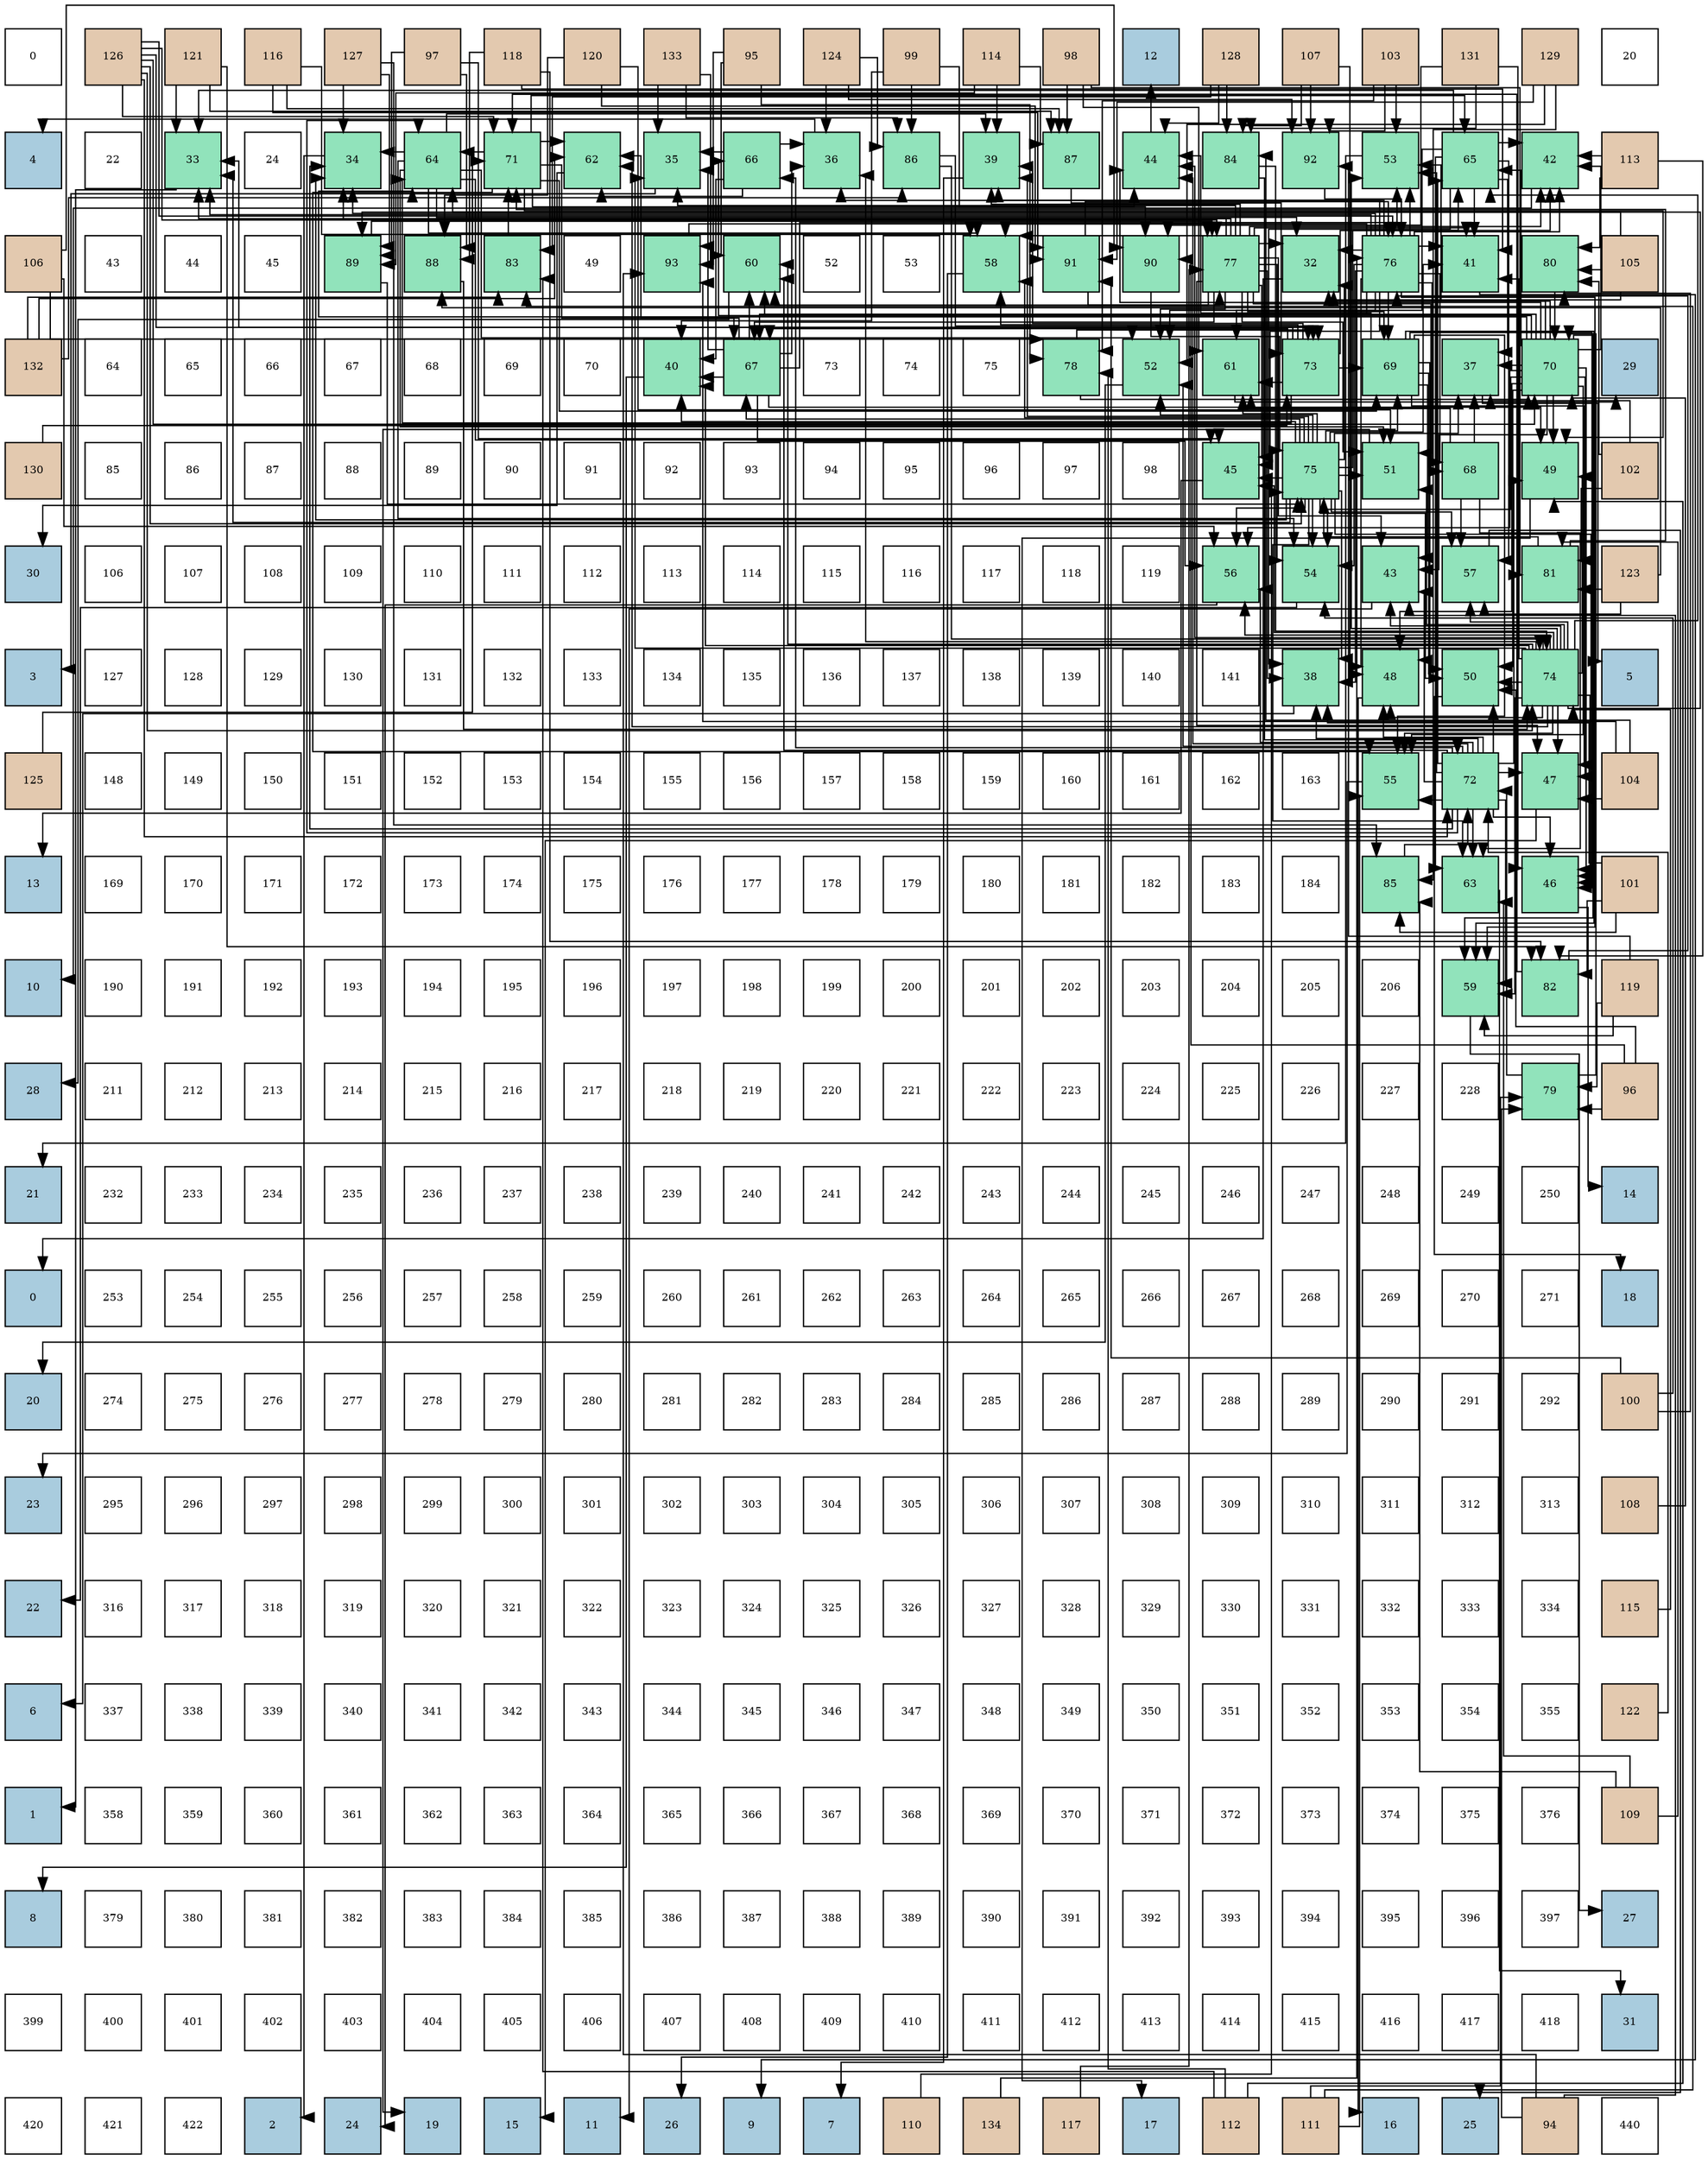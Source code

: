 digraph layout{
 rankdir=TB;
 splines=ortho;
 node [style=filled shape=square fixedsize=true width=0.6];
0[label="0", fontsize=8, fillcolor="#ffffff"];
1[label="126", fontsize=8, fillcolor="#e3c9af"];
2[label="121", fontsize=8, fillcolor="#e3c9af"];
3[label="116", fontsize=8, fillcolor="#e3c9af"];
4[label="127", fontsize=8, fillcolor="#e3c9af"];
5[label="97", fontsize=8, fillcolor="#e3c9af"];
6[label="118", fontsize=8, fillcolor="#e3c9af"];
7[label="120", fontsize=8, fillcolor="#e3c9af"];
8[label="133", fontsize=8, fillcolor="#e3c9af"];
9[label="95", fontsize=8, fillcolor="#e3c9af"];
10[label="124", fontsize=8, fillcolor="#e3c9af"];
11[label="99", fontsize=8, fillcolor="#e3c9af"];
12[label="114", fontsize=8, fillcolor="#e3c9af"];
13[label="98", fontsize=8, fillcolor="#e3c9af"];
14[label="12", fontsize=8, fillcolor="#a9ccde"];
15[label="128", fontsize=8, fillcolor="#e3c9af"];
16[label="107", fontsize=8, fillcolor="#e3c9af"];
17[label="103", fontsize=8, fillcolor="#e3c9af"];
18[label="131", fontsize=8, fillcolor="#e3c9af"];
19[label="129", fontsize=8, fillcolor="#e3c9af"];
20[label="20", fontsize=8, fillcolor="#ffffff"];
21[label="4", fontsize=8, fillcolor="#a9ccde"];
22[label="22", fontsize=8, fillcolor="#ffffff"];
23[label="33", fontsize=8, fillcolor="#91e3bb"];
24[label="24", fontsize=8, fillcolor="#ffffff"];
25[label="34", fontsize=8, fillcolor="#91e3bb"];
26[label="64", fontsize=8, fillcolor="#91e3bb"];
27[label="71", fontsize=8, fillcolor="#91e3bb"];
28[label="62", fontsize=8, fillcolor="#91e3bb"];
29[label="35", fontsize=8, fillcolor="#91e3bb"];
30[label="66", fontsize=8, fillcolor="#91e3bb"];
31[label="36", fontsize=8, fillcolor="#91e3bb"];
32[label="86", fontsize=8, fillcolor="#91e3bb"];
33[label="39", fontsize=8, fillcolor="#91e3bb"];
34[label="87", fontsize=8, fillcolor="#91e3bb"];
35[label="44", fontsize=8, fillcolor="#91e3bb"];
36[label="84", fontsize=8, fillcolor="#91e3bb"];
37[label="92", fontsize=8, fillcolor="#91e3bb"];
38[label="53", fontsize=8, fillcolor="#91e3bb"];
39[label="65", fontsize=8, fillcolor="#91e3bb"];
40[label="42", fontsize=8, fillcolor="#91e3bb"];
41[label="113", fontsize=8, fillcolor="#e3c9af"];
42[label="106", fontsize=8, fillcolor="#e3c9af"];
43[label="43", fontsize=8, fillcolor="#ffffff"];
44[label="44", fontsize=8, fillcolor="#ffffff"];
45[label="45", fontsize=8, fillcolor="#ffffff"];
46[label="89", fontsize=8, fillcolor="#91e3bb"];
47[label="88", fontsize=8, fillcolor="#91e3bb"];
48[label="83", fontsize=8, fillcolor="#91e3bb"];
49[label="49", fontsize=8, fillcolor="#ffffff"];
50[label="93", fontsize=8, fillcolor="#91e3bb"];
51[label="60", fontsize=8, fillcolor="#91e3bb"];
52[label="52", fontsize=8, fillcolor="#ffffff"];
53[label="53", fontsize=8, fillcolor="#ffffff"];
54[label="58", fontsize=8, fillcolor="#91e3bb"];
55[label="91", fontsize=8, fillcolor="#91e3bb"];
56[label="90", fontsize=8, fillcolor="#91e3bb"];
57[label="77", fontsize=8, fillcolor="#91e3bb"];
58[label="32", fontsize=8, fillcolor="#91e3bb"];
59[label="76", fontsize=8, fillcolor="#91e3bb"];
60[label="41", fontsize=8, fillcolor="#91e3bb"];
61[label="80", fontsize=8, fillcolor="#91e3bb"];
62[label="105", fontsize=8, fillcolor="#e3c9af"];
63[label="132", fontsize=8, fillcolor="#e3c9af"];
64[label="64", fontsize=8, fillcolor="#ffffff"];
65[label="65", fontsize=8, fillcolor="#ffffff"];
66[label="66", fontsize=8, fillcolor="#ffffff"];
67[label="67", fontsize=8, fillcolor="#ffffff"];
68[label="68", fontsize=8, fillcolor="#ffffff"];
69[label="69", fontsize=8, fillcolor="#ffffff"];
70[label="70", fontsize=8, fillcolor="#ffffff"];
71[label="40", fontsize=8, fillcolor="#91e3bb"];
72[label="67", fontsize=8, fillcolor="#91e3bb"];
73[label="73", fontsize=8, fillcolor="#ffffff"];
74[label="74", fontsize=8, fillcolor="#ffffff"];
75[label="75", fontsize=8, fillcolor="#ffffff"];
76[label="78", fontsize=8, fillcolor="#91e3bb"];
77[label="52", fontsize=8, fillcolor="#91e3bb"];
78[label="61", fontsize=8, fillcolor="#91e3bb"];
79[label="73", fontsize=8, fillcolor="#91e3bb"];
80[label="69", fontsize=8, fillcolor="#91e3bb"];
81[label="37", fontsize=8, fillcolor="#91e3bb"];
82[label="70", fontsize=8, fillcolor="#91e3bb"];
83[label="29", fontsize=8, fillcolor="#a9ccde"];
84[label="130", fontsize=8, fillcolor="#e3c9af"];
85[label="85", fontsize=8, fillcolor="#ffffff"];
86[label="86", fontsize=8, fillcolor="#ffffff"];
87[label="87", fontsize=8, fillcolor="#ffffff"];
88[label="88", fontsize=8, fillcolor="#ffffff"];
89[label="89", fontsize=8, fillcolor="#ffffff"];
90[label="90", fontsize=8, fillcolor="#ffffff"];
91[label="91", fontsize=8, fillcolor="#ffffff"];
92[label="92", fontsize=8, fillcolor="#ffffff"];
93[label="93", fontsize=8, fillcolor="#ffffff"];
94[label="94", fontsize=8, fillcolor="#ffffff"];
95[label="95", fontsize=8, fillcolor="#ffffff"];
96[label="96", fontsize=8, fillcolor="#ffffff"];
97[label="97", fontsize=8, fillcolor="#ffffff"];
98[label="98", fontsize=8, fillcolor="#ffffff"];
99[label="45", fontsize=8, fillcolor="#91e3bb"];
100[label="75", fontsize=8, fillcolor="#91e3bb"];
101[label="51", fontsize=8, fillcolor="#91e3bb"];
102[label="68", fontsize=8, fillcolor="#91e3bb"];
103[label="49", fontsize=8, fillcolor="#91e3bb"];
104[label="102", fontsize=8, fillcolor="#e3c9af"];
105[label="30", fontsize=8, fillcolor="#a9ccde"];
106[label="106", fontsize=8, fillcolor="#ffffff"];
107[label="107", fontsize=8, fillcolor="#ffffff"];
108[label="108", fontsize=8, fillcolor="#ffffff"];
109[label="109", fontsize=8, fillcolor="#ffffff"];
110[label="110", fontsize=8, fillcolor="#ffffff"];
111[label="111", fontsize=8, fillcolor="#ffffff"];
112[label="112", fontsize=8, fillcolor="#ffffff"];
113[label="113", fontsize=8, fillcolor="#ffffff"];
114[label="114", fontsize=8, fillcolor="#ffffff"];
115[label="115", fontsize=8, fillcolor="#ffffff"];
116[label="116", fontsize=8, fillcolor="#ffffff"];
117[label="117", fontsize=8, fillcolor="#ffffff"];
118[label="118", fontsize=8, fillcolor="#ffffff"];
119[label="119", fontsize=8, fillcolor="#ffffff"];
120[label="56", fontsize=8, fillcolor="#91e3bb"];
121[label="54", fontsize=8, fillcolor="#91e3bb"];
122[label="43", fontsize=8, fillcolor="#91e3bb"];
123[label="57", fontsize=8, fillcolor="#91e3bb"];
124[label="81", fontsize=8, fillcolor="#91e3bb"];
125[label="123", fontsize=8, fillcolor="#e3c9af"];
126[label="3", fontsize=8, fillcolor="#a9ccde"];
127[label="127", fontsize=8, fillcolor="#ffffff"];
128[label="128", fontsize=8, fillcolor="#ffffff"];
129[label="129", fontsize=8, fillcolor="#ffffff"];
130[label="130", fontsize=8, fillcolor="#ffffff"];
131[label="131", fontsize=8, fillcolor="#ffffff"];
132[label="132", fontsize=8, fillcolor="#ffffff"];
133[label="133", fontsize=8, fillcolor="#ffffff"];
134[label="134", fontsize=8, fillcolor="#ffffff"];
135[label="135", fontsize=8, fillcolor="#ffffff"];
136[label="136", fontsize=8, fillcolor="#ffffff"];
137[label="137", fontsize=8, fillcolor="#ffffff"];
138[label="138", fontsize=8, fillcolor="#ffffff"];
139[label="139", fontsize=8, fillcolor="#ffffff"];
140[label="140", fontsize=8, fillcolor="#ffffff"];
141[label="141", fontsize=8, fillcolor="#ffffff"];
142[label="38", fontsize=8, fillcolor="#91e3bb"];
143[label="48", fontsize=8, fillcolor="#91e3bb"];
144[label="50", fontsize=8, fillcolor="#91e3bb"];
145[label="74", fontsize=8, fillcolor="#91e3bb"];
146[label="5", fontsize=8, fillcolor="#a9ccde"];
147[label="125", fontsize=8, fillcolor="#e3c9af"];
148[label="148", fontsize=8, fillcolor="#ffffff"];
149[label="149", fontsize=8, fillcolor="#ffffff"];
150[label="150", fontsize=8, fillcolor="#ffffff"];
151[label="151", fontsize=8, fillcolor="#ffffff"];
152[label="152", fontsize=8, fillcolor="#ffffff"];
153[label="153", fontsize=8, fillcolor="#ffffff"];
154[label="154", fontsize=8, fillcolor="#ffffff"];
155[label="155", fontsize=8, fillcolor="#ffffff"];
156[label="156", fontsize=8, fillcolor="#ffffff"];
157[label="157", fontsize=8, fillcolor="#ffffff"];
158[label="158", fontsize=8, fillcolor="#ffffff"];
159[label="159", fontsize=8, fillcolor="#ffffff"];
160[label="160", fontsize=8, fillcolor="#ffffff"];
161[label="161", fontsize=8, fillcolor="#ffffff"];
162[label="162", fontsize=8, fillcolor="#ffffff"];
163[label="163", fontsize=8, fillcolor="#ffffff"];
164[label="55", fontsize=8, fillcolor="#91e3bb"];
165[label="72", fontsize=8, fillcolor="#91e3bb"];
166[label="47", fontsize=8, fillcolor="#91e3bb"];
167[label="104", fontsize=8, fillcolor="#e3c9af"];
168[label="13", fontsize=8, fillcolor="#a9ccde"];
169[label="169", fontsize=8, fillcolor="#ffffff"];
170[label="170", fontsize=8, fillcolor="#ffffff"];
171[label="171", fontsize=8, fillcolor="#ffffff"];
172[label="172", fontsize=8, fillcolor="#ffffff"];
173[label="173", fontsize=8, fillcolor="#ffffff"];
174[label="174", fontsize=8, fillcolor="#ffffff"];
175[label="175", fontsize=8, fillcolor="#ffffff"];
176[label="176", fontsize=8, fillcolor="#ffffff"];
177[label="177", fontsize=8, fillcolor="#ffffff"];
178[label="178", fontsize=8, fillcolor="#ffffff"];
179[label="179", fontsize=8, fillcolor="#ffffff"];
180[label="180", fontsize=8, fillcolor="#ffffff"];
181[label="181", fontsize=8, fillcolor="#ffffff"];
182[label="182", fontsize=8, fillcolor="#ffffff"];
183[label="183", fontsize=8, fillcolor="#ffffff"];
184[label="184", fontsize=8, fillcolor="#ffffff"];
185[label="85", fontsize=8, fillcolor="#91e3bb"];
186[label="63", fontsize=8, fillcolor="#91e3bb"];
187[label="46", fontsize=8, fillcolor="#91e3bb"];
188[label="101", fontsize=8, fillcolor="#e3c9af"];
189[label="10", fontsize=8, fillcolor="#a9ccde"];
190[label="190", fontsize=8, fillcolor="#ffffff"];
191[label="191", fontsize=8, fillcolor="#ffffff"];
192[label="192", fontsize=8, fillcolor="#ffffff"];
193[label="193", fontsize=8, fillcolor="#ffffff"];
194[label="194", fontsize=8, fillcolor="#ffffff"];
195[label="195", fontsize=8, fillcolor="#ffffff"];
196[label="196", fontsize=8, fillcolor="#ffffff"];
197[label="197", fontsize=8, fillcolor="#ffffff"];
198[label="198", fontsize=8, fillcolor="#ffffff"];
199[label="199", fontsize=8, fillcolor="#ffffff"];
200[label="200", fontsize=8, fillcolor="#ffffff"];
201[label="201", fontsize=8, fillcolor="#ffffff"];
202[label="202", fontsize=8, fillcolor="#ffffff"];
203[label="203", fontsize=8, fillcolor="#ffffff"];
204[label="204", fontsize=8, fillcolor="#ffffff"];
205[label="205", fontsize=8, fillcolor="#ffffff"];
206[label="206", fontsize=8, fillcolor="#ffffff"];
207[label="59", fontsize=8, fillcolor="#91e3bb"];
208[label="82", fontsize=8, fillcolor="#91e3bb"];
209[label="119", fontsize=8, fillcolor="#e3c9af"];
210[label="28", fontsize=8, fillcolor="#a9ccde"];
211[label="211", fontsize=8, fillcolor="#ffffff"];
212[label="212", fontsize=8, fillcolor="#ffffff"];
213[label="213", fontsize=8, fillcolor="#ffffff"];
214[label="214", fontsize=8, fillcolor="#ffffff"];
215[label="215", fontsize=8, fillcolor="#ffffff"];
216[label="216", fontsize=8, fillcolor="#ffffff"];
217[label="217", fontsize=8, fillcolor="#ffffff"];
218[label="218", fontsize=8, fillcolor="#ffffff"];
219[label="219", fontsize=8, fillcolor="#ffffff"];
220[label="220", fontsize=8, fillcolor="#ffffff"];
221[label="221", fontsize=8, fillcolor="#ffffff"];
222[label="222", fontsize=8, fillcolor="#ffffff"];
223[label="223", fontsize=8, fillcolor="#ffffff"];
224[label="224", fontsize=8, fillcolor="#ffffff"];
225[label="225", fontsize=8, fillcolor="#ffffff"];
226[label="226", fontsize=8, fillcolor="#ffffff"];
227[label="227", fontsize=8, fillcolor="#ffffff"];
228[label="228", fontsize=8, fillcolor="#ffffff"];
229[label="79", fontsize=8, fillcolor="#91e3bb"];
230[label="96", fontsize=8, fillcolor="#e3c9af"];
231[label="21", fontsize=8, fillcolor="#a9ccde"];
232[label="232", fontsize=8, fillcolor="#ffffff"];
233[label="233", fontsize=8, fillcolor="#ffffff"];
234[label="234", fontsize=8, fillcolor="#ffffff"];
235[label="235", fontsize=8, fillcolor="#ffffff"];
236[label="236", fontsize=8, fillcolor="#ffffff"];
237[label="237", fontsize=8, fillcolor="#ffffff"];
238[label="238", fontsize=8, fillcolor="#ffffff"];
239[label="239", fontsize=8, fillcolor="#ffffff"];
240[label="240", fontsize=8, fillcolor="#ffffff"];
241[label="241", fontsize=8, fillcolor="#ffffff"];
242[label="242", fontsize=8, fillcolor="#ffffff"];
243[label="243", fontsize=8, fillcolor="#ffffff"];
244[label="244", fontsize=8, fillcolor="#ffffff"];
245[label="245", fontsize=8, fillcolor="#ffffff"];
246[label="246", fontsize=8, fillcolor="#ffffff"];
247[label="247", fontsize=8, fillcolor="#ffffff"];
248[label="248", fontsize=8, fillcolor="#ffffff"];
249[label="249", fontsize=8, fillcolor="#ffffff"];
250[label="250", fontsize=8, fillcolor="#ffffff"];
251[label="14", fontsize=8, fillcolor="#a9ccde"];
252[label="0", fontsize=8, fillcolor="#a9ccde"];
253[label="253", fontsize=8, fillcolor="#ffffff"];
254[label="254", fontsize=8, fillcolor="#ffffff"];
255[label="255", fontsize=8, fillcolor="#ffffff"];
256[label="256", fontsize=8, fillcolor="#ffffff"];
257[label="257", fontsize=8, fillcolor="#ffffff"];
258[label="258", fontsize=8, fillcolor="#ffffff"];
259[label="259", fontsize=8, fillcolor="#ffffff"];
260[label="260", fontsize=8, fillcolor="#ffffff"];
261[label="261", fontsize=8, fillcolor="#ffffff"];
262[label="262", fontsize=8, fillcolor="#ffffff"];
263[label="263", fontsize=8, fillcolor="#ffffff"];
264[label="264", fontsize=8, fillcolor="#ffffff"];
265[label="265", fontsize=8, fillcolor="#ffffff"];
266[label="266", fontsize=8, fillcolor="#ffffff"];
267[label="267", fontsize=8, fillcolor="#ffffff"];
268[label="268", fontsize=8, fillcolor="#ffffff"];
269[label="269", fontsize=8, fillcolor="#ffffff"];
270[label="270", fontsize=8, fillcolor="#ffffff"];
271[label="271", fontsize=8, fillcolor="#ffffff"];
272[label="18", fontsize=8, fillcolor="#a9ccde"];
273[label="20", fontsize=8, fillcolor="#a9ccde"];
274[label="274", fontsize=8, fillcolor="#ffffff"];
275[label="275", fontsize=8, fillcolor="#ffffff"];
276[label="276", fontsize=8, fillcolor="#ffffff"];
277[label="277", fontsize=8, fillcolor="#ffffff"];
278[label="278", fontsize=8, fillcolor="#ffffff"];
279[label="279", fontsize=8, fillcolor="#ffffff"];
280[label="280", fontsize=8, fillcolor="#ffffff"];
281[label="281", fontsize=8, fillcolor="#ffffff"];
282[label="282", fontsize=8, fillcolor="#ffffff"];
283[label="283", fontsize=8, fillcolor="#ffffff"];
284[label="284", fontsize=8, fillcolor="#ffffff"];
285[label="285", fontsize=8, fillcolor="#ffffff"];
286[label="286", fontsize=8, fillcolor="#ffffff"];
287[label="287", fontsize=8, fillcolor="#ffffff"];
288[label="288", fontsize=8, fillcolor="#ffffff"];
289[label="289", fontsize=8, fillcolor="#ffffff"];
290[label="290", fontsize=8, fillcolor="#ffffff"];
291[label="291", fontsize=8, fillcolor="#ffffff"];
292[label="292", fontsize=8, fillcolor="#ffffff"];
293[label="100", fontsize=8, fillcolor="#e3c9af"];
294[label="23", fontsize=8, fillcolor="#a9ccde"];
295[label="295", fontsize=8, fillcolor="#ffffff"];
296[label="296", fontsize=8, fillcolor="#ffffff"];
297[label="297", fontsize=8, fillcolor="#ffffff"];
298[label="298", fontsize=8, fillcolor="#ffffff"];
299[label="299", fontsize=8, fillcolor="#ffffff"];
300[label="300", fontsize=8, fillcolor="#ffffff"];
301[label="301", fontsize=8, fillcolor="#ffffff"];
302[label="302", fontsize=8, fillcolor="#ffffff"];
303[label="303", fontsize=8, fillcolor="#ffffff"];
304[label="304", fontsize=8, fillcolor="#ffffff"];
305[label="305", fontsize=8, fillcolor="#ffffff"];
306[label="306", fontsize=8, fillcolor="#ffffff"];
307[label="307", fontsize=8, fillcolor="#ffffff"];
308[label="308", fontsize=8, fillcolor="#ffffff"];
309[label="309", fontsize=8, fillcolor="#ffffff"];
310[label="310", fontsize=8, fillcolor="#ffffff"];
311[label="311", fontsize=8, fillcolor="#ffffff"];
312[label="312", fontsize=8, fillcolor="#ffffff"];
313[label="313", fontsize=8, fillcolor="#ffffff"];
314[label="108", fontsize=8, fillcolor="#e3c9af"];
315[label="22", fontsize=8, fillcolor="#a9ccde"];
316[label="316", fontsize=8, fillcolor="#ffffff"];
317[label="317", fontsize=8, fillcolor="#ffffff"];
318[label="318", fontsize=8, fillcolor="#ffffff"];
319[label="319", fontsize=8, fillcolor="#ffffff"];
320[label="320", fontsize=8, fillcolor="#ffffff"];
321[label="321", fontsize=8, fillcolor="#ffffff"];
322[label="322", fontsize=8, fillcolor="#ffffff"];
323[label="323", fontsize=8, fillcolor="#ffffff"];
324[label="324", fontsize=8, fillcolor="#ffffff"];
325[label="325", fontsize=8, fillcolor="#ffffff"];
326[label="326", fontsize=8, fillcolor="#ffffff"];
327[label="327", fontsize=8, fillcolor="#ffffff"];
328[label="328", fontsize=8, fillcolor="#ffffff"];
329[label="329", fontsize=8, fillcolor="#ffffff"];
330[label="330", fontsize=8, fillcolor="#ffffff"];
331[label="331", fontsize=8, fillcolor="#ffffff"];
332[label="332", fontsize=8, fillcolor="#ffffff"];
333[label="333", fontsize=8, fillcolor="#ffffff"];
334[label="334", fontsize=8, fillcolor="#ffffff"];
335[label="115", fontsize=8, fillcolor="#e3c9af"];
336[label="6", fontsize=8, fillcolor="#a9ccde"];
337[label="337", fontsize=8, fillcolor="#ffffff"];
338[label="338", fontsize=8, fillcolor="#ffffff"];
339[label="339", fontsize=8, fillcolor="#ffffff"];
340[label="340", fontsize=8, fillcolor="#ffffff"];
341[label="341", fontsize=8, fillcolor="#ffffff"];
342[label="342", fontsize=8, fillcolor="#ffffff"];
343[label="343", fontsize=8, fillcolor="#ffffff"];
344[label="344", fontsize=8, fillcolor="#ffffff"];
345[label="345", fontsize=8, fillcolor="#ffffff"];
346[label="346", fontsize=8, fillcolor="#ffffff"];
347[label="347", fontsize=8, fillcolor="#ffffff"];
348[label="348", fontsize=8, fillcolor="#ffffff"];
349[label="349", fontsize=8, fillcolor="#ffffff"];
350[label="350", fontsize=8, fillcolor="#ffffff"];
351[label="351", fontsize=8, fillcolor="#ffffff"];
352[label="352", fontsize=8, fillcolor="#ffffff"];
353[label="353", fontsize=8, fillcolor="#ffffff"];
354[label="354", fontsize=8, fillcolor="#ffffff"];
355[label="355", fontsize=8, fillcolor="#ffffff"];
356[label="122", fontsize=8, fillcolor="#e3c9af"];
357[label="1", fontsize=8, fillcolor="#a9ccde"];
358[label="358", fontsize=8, fillcolor="#ffffff"];
359[label="359", fontsize=8, fillcolor="#ffffff"];
360[label="360", fontsize=8, fillcolor="#ffffff"];
361[label="361", fontsize=8, fillcolor="#ffffff"];
362[label="362", fontsize=8, fillcolor="#ffffff"];
363[label="363", fontsize=8, fillcolor="#ffffff"];
364[label="364", fontsize=8, fillcolor="#ffffff"];
365[label="365", fontsize=8, fillcolor="#ffffff"];
366[label="366", fontsize=8, fillcolor="#ffffff"];
367[label="367", fontsize=8, fillcolor="#ffffff"];
368[label="368", fontsize=8, fillcolor="#ffffff"];
369[label="369", fontsize=8, fillcolor="#ffffff"];
370[label="370", fontsize=8, fillcolor="#ffffff"];
371[label="371", fontsize=8, fillcolor="#ffffff"];
372[label="372", fontsize=8, fillcolor="#ffffff"];
373[label="373", fontsize=8, fillcolor="#ffffff"];
374[label="374", fontsize=8, fillcolor="#ffffff"];
375[label="375", fontsize=8, fillcolor="#ffffff"];
376[label="376", fontsize=8, fillcolor="#ffffff"];
377[label="109", fontsize=8, fillcolor="#e3c9af"];
378[label="8", fontsize=8, fillcolor="#a9ccde"];
379[label="379", fontsize=8, fillcolor="#ffffff"];
380[label="380", fontsize=8, fillcolor="#ffffff"];
381[label="381", fontsize=8, fillcolor="#ffffff"];
382[label="382", fontsize=8, fillcolor="#ffffff"];
383[label="383", fontsize=8, fillcolor="#ffffff"];
384[label="384", fontsize=8, fillcolor="#ffffff"];
385[label="385", fontsize=8, fillcolor="#ffffff"];
386[label="386", fontsize=8, fillcolor="#ffffff"];
387[label="387", fontsize=8, fillcolor="#ffffff"];
388[label="388", fontsize=8, fillcolor="#ffffff"];
389[label="389", fontsize=8, fillcolor="#ffffff"];
390[label="390", fontsize=8, fillcolor="#ffffff"];
391[label="391", fontsize=8, fillcolor="#ffffff"];
392[label="392", fontsize=8, fillcolor="#ffffff"];
393[label="393", fontsize=8, fillcolor="#ffffff"];
394[label="394", fontsize=8, fillcolor="#ffffff"];
395[label="395", fontsize=8, fillcolor="#ffffff"];
396[label="396", fontsize=8, fillcolor="#ffffff"];
397[label="397", fontsize=8, fillcolor="#ffffff"];
398[label="27", fontsize=8, fillcolor="#a9ccde"];
399[label="399", fontsize=8, fillcolor="#ffffff"];
400[label="400", fontsize=8, fillcolor="#ffffff"];
401[label="401", fontsize=8, fillcolor="#ffffff"];
402[label="402", fontsize=8, fillcolor="#ffffff"];
403[label="403", fontsize=8, fillcolor="#ffffff"];
404[label="404", fontsize=8, fillcolor="#ffffff"];
405[label="405", fontsize=8, fillcolor="#ffffff"];
406[label="406", fontsize=8, fillcolor="#ffffff"];
407[label="407", fontsize=8, fillcolor="#ffffff"];
408[label="408", fontsize=8, fillcolor="#ffffff"];
409[label="409", fontsize=8, fillcolor="#ffffff"];
410[label="410", fontsize=8, fillcolor="#ffffff"];
411[label="411", fontsize=8, fillcolor="#ffffff"];
412[label="412", fontsize=8, fillcolor="#ffffff"];
413[label="413", fontsize=8, fillcolor="#ffffff"];
414[label="414", fontsize=8, fillcolor="#ffffff"];
415[label="415", fontsize=8, fillcolor="#ffffff"];
416[label="416", fontsize=8, fillcolor="#ffffff"];
417[label="417", fontsize=8, fillcolor="#ffffff"];
418[label="418", fontsize=8, fillcolor="#ffffff"];
419[label="31", fontsize=8, fillcolor="#a9ccde"];
420[label="420", fontsize=8, fillcolor="#ffffff"];
421[label="421", fontsize=8, fillcolor="#ffffff"];
422[label="422", fontsize=8, fillcolor="#ffffff"];
423[label="2", fontsize=8, fillcolor="#a9ccde"];
424[label="24", fontsize=8, fillcolor="#a9ccde"];
425[label="19", fontsize=8, fillcolor="#a9ccde"];
426[label="15", fontsize=8, fillcolor="#a9ccde"];
427[label="11", fontsize=8, fillcolor="#a9ccde"];
428[label="26", fontsize=8, fillcolor="#a9ccde"];
429[label="9", fontsize=8, fillcolor="#a9ccde"];
430[label="7", fontsize=8, fillcolor="#a9ccde"];
431[label="110", fontsize=8, fillcolor="#e3c9af"];
432[label="134", fontsize=8, fillcolor="#e3c9af"];
433[label="117", fontsize=8, fillcolor="#e3c9af"];
434[label="17", fontsize=8, fillcolor="#a9ccde"];
435[label="112", fontsize=8, fillcolor="#e3c9af"];
436[label="111", fontsize=8, fillcolor="#e3c9af"];
437[label="16", fontsize=8, fillcolor="#a9ccde"];
438[label="25", fontsize=8, fillcolor="#a9ccde"];
439[label="94", fontsize=8, fillcolor="#e3c9af"];
440[label="440", fontsize=8, fillcolor="#ffffff"];
edge [constraint=false, style=vis];58 -> 252;
23 -> 357;
25 -> 423;
29 -> 126;
31 -> 21;
81 -> 146;
142 -> 336;
33 -> 430;
71 -> 378;
60 -> 429;
40 -> 189;
122 -> 427;
35 -> 14;
99 -> 168;
187 -> 251;
166 -> 426;
143 -> 437;
103 -> 434;
144 -> 272;
101 -> 425;
77 -> 273;
38 -> 231;
121 -> 315;
164 -> 294;
120 -> 424;
123 -> 438;
54 -> 428;
207 -> 398;
51 -> 210;
78 -> 83;
28 -> 105;
186 -> 419;
26 -> 58;
26 -> 25;
26 -> 33;
26 -> 99;
26 -> 101;
26 -> 77;
26 -> 121;
26 -> 54;
39 -> 23;
39 -> 81;
39 -> 142;
39 -> 60;
39 -> 40;
39 -> 123;
39 -> 78;
39 -> 186;
30 -> 29;
30 -> 31;
30 -> 71;
30 -> 28;
72 -> 29;
72 -> 31;
72 -> 71;
72 -> 103;
72 -> 38;
72 -> 120;
72 -> 51;
72 -> 28;
102 -> 81;
102 -> 123;
102 -> 78;
102 -> 186;
80 -> 122;
80 -> 35;
80 -> 187;
80 -> 166;
80 -> 143;
80 -> 144;
80 -> 164;
80 -> 207;
82 -> 58;
82 -> 81;
82 -> 40;
82 -> 122;
82 -> 35;
82 -> 187;
82 -> 166;
82 -> 143;
82 -> 103;
82 -> 144;
82 -> 38;
82 -> 121;
82 -> 164;
82 -> 120;
82 -> 207;
82 -> 51;
82 -> 26;
82 -> 39;
82 -> 30;
27 -> 35;
27 -> 103;
27 -> 164;
27 -> 28;
27 -> 26;
27 -> 39;
27 -> 72;
27 -> 80;
165 -> 25;
165 -> 142;
165 -> 122;
165 -> 35;
165 -> 187;
165 -> 166;
165 -> 143;
165 -> 103;
165 -> 144;
165 -> 77;
165 -> 38;
165 -> 164;
165 -> 120;
165 -> 207;
165 -> 51;
165 -> 186;
165 -> 26;
165 -> 39;
165 -> 30;
79 -> 23;
79 -> 33;
79 -> 54;
79 -> 78;
79 -> 26;
79 -> 39;
79 -> 72;
79 -> 80;
145 -> 29;
145 -> 31;
145 -> 71;
145 -> 60;
145 -> 122;
145 -> 35;
145 -> 99;
145 -> 187;
145 -> 166;
145 -> 143;
145 -> 103;
145 -> 144;
145 -> 101;
145 -> 38;
145 -> 164;
145 -> 120;
145 -> 123;
145 -> 207;
145 -> 51;
145 -> 28;
145 -> 26;
145 -> 39;
100 -> 58;
100 -> 23;
100 -> 25;
100 -> 81;
100 -> 142;
100 -> 33;
100 -> 71;
100 -> 60;
100 -> 40;
100 -> 99;
100 -> 187;
100 -> 144;
100 -> 101;
100 -> 77;
100 -> 121;
100 -> 120;
100 -> 123;
100 -> 54;
100 -> 78;
100 -> 186;
100 -> 72;
100 -> 80;
59 -> 58;
59 -> 23;
59 -> 25;
59 -> 31;
59 -> 142;
59 -> 33;
59 -> 60;
59 -> 40;
59 -> 99;
59 -> 143;
59 -> 101;
59 -> 77;
59 -> 38;
59 -> 121;
59 -> 54;
59 -> 207;
59 -> 72;
59 -> 102;
59 -> 80;
57 -> 58;
57 -> 23;
57 -> 25;
57 -> 29;
57 -> 142;
57 -> 33;
57 -> 60;
57 -> 40;
57 -> 122;
57 -> 99;
57 -> 166;
57 -> 101;
57 -> 77;
57 -> 121;
57 -> 54;
57 -> 51;
57 -> 72;
57 -> 102;
57 -> 80;
76 -> 82;
76 -> 79;
229 -> 82;
229 -> 165;
61 -> 82;
124 -> 27;
124 -> 100;
208 -> 27;
208 -> 59;
48 -> 27;
36 -> 165;
36 -> 145;
185 -> 165;
32 -> 79;
32 -> 145;
34 -> 79;
47 -> 145;
46 -> 100;
46 -> 57;
56 -> 100;
55 -> 59;
55 -> 57;
37 -> 59;
50 -> 57;
439 -> 122;
439 -> 229;
439 -> 50;
9 -> 51;
9 -> 76;
9 -> 50;
230 -> 144;
230 -> 229;
230 -> 56;
5 -> 99;
5 -> 47;
5 -> 46;
13 -> 78;
13 -> 124;
13 -> 34;
11 -> 71;
11 -> 32;
11 -> 56;
293 -> 121;
293 -> 61;
293 -> 55;
188 -> 142;
188 -> 208;
188 -> 185;
104 -> 81;
104 -> 61;
104 -> 124;
17 -> 38;
17 -> 76;
17 -> 37;
167 -> 166;
167 -> 36;
167 -> 50;
62 -> 58;
62 -> 61;
62 -> 46;
42 -> 120;
42 -> 76;
42 -> 56;
16 -> 143;
16 -> 36;
16 -> 37;
314 -> 82;
377 -> 186;
377 -> 124;
377 -> 185;
431 -> 100;
436 -> 164;
436 -> 229;
436 -> 48;
435 -> 103;
435 -> 76;
435 -> 48;
41 -> 40;
41 -> 61;
41 -> 208;
12 -> 33;
12 -> 34;
12 -> 46;
335 -> 145;
3 -> 54;
3 -> 34;
3 -> 55;
433 -> 57;
6 -> 60;
6 -> 208;
6 -> 47;
209 -> 207;
209 -> 229;
209 -> 37;
7 -> 101;
7 -> 47;
7 -> 55;
2 -> 23;
2 -> 208;
2 -> 34;
356 -> 165;
125 -> 123;
125 -> 124;
125 -> 47;
10 -> 31;
10 -> 32;
10 -> 37;
147 -> 27;
1 -> 82;
1 -> 27;
1 -> 165;
1 -> 79;
1 -> 145;
1 -> 100;
1 -> 59;
1 -> 57;
4 -> 25;
4 -> 185;
4 -> 46;
15 -> 35;
15 -> 48;
15 -> 36;
19 -> 77;
19 -> 185;
19 -> 55;
84 -> 79;
18 -> 187;
18 -> 36;
18 -> 56;
63 -> 28;
63 -> 48;
63 -> 32;
8 -> 29;
8 -> 32;
8 -> 50;
432 -> 59;
edge [constraint=true, style=invis];
0 -> 21 -> 42 -> 63 -> 84 -> 105 -> 126 -> 147 -> 168 -> 189 -> 210 -> 231 -> 252 -> 273 -> 294 -> 315 -> 336 -> 357 -> 378 -> 399 -> 420;
1 -> 22 -> 43 -> 64 -> 85 -> 106 -> 127 -> 148 -> 169 -> 190 -> 211 -> 232 -> 253 -> 274 -> 295 -> 316 -> 337 -> 358 -> 379 -> 400 -> 421;
2 -> 23 -> 44 -> 65 -> 86 -> 107 -> 128 -> 149 -> 170 -> 191 -> 212 -> 233 -> 254 -> 275 -> 296 -> 317 -> 338 -> 359 -> 380 -> 401 -> 422;
3 -> 24 -> 45 -> 66 -> 87 -> 108 -> 129 -> 150 -> 171 -> 192 -> 213 -> 234 -> 255 -> 276 -> 297 -> 318 -> 339 -> 360 -> 381 -> 402 -> 423;
4 -> 25 -> 46 -> 67 -> 88 -> 109 -> 130 -> 151 -> 172 -> 193 -> 214 -> 235 -> 256 -> 277 -> 298 -> 319 -> 340 -> 361 -> 382 -> 403 -> 424;
5 -> 26 -> 47 -> 68 -> 89 -> 110 -> 131 -> 152 -> 173 -> 194 -> 215 -> 236 -> 257 -> 278 -> 299 -> 320 -> 341 -> 362 -> 383 -> 404 -> 425;
6 -> 27 -> 48 -> 69 -> 90 -> 111 -> 132 -> 153 -> 174 -> 195 -> 216 -> 237 -> 258 -> 279 -> 300 -> 321 -> 342 -> 363 -> 384 -> 405 -> 426;
7 -> 28 -> 49 -> 70 -> 91 -> 112 -> 133 -> 154 -> 175 -> 196 -> 217 -> 238 -> 259 -> 280 -> 301 -> 322 -> 343 -> 364 -> 385 -> 406 -> 427;
8 -> 29 -> 50 -> 71 -> 92 -> 113 -> 134 -> 155 -> 176 -> 197 -> 218 -> 239 -> 260 -> 281 -> 302 -> 323 -> 344 -> 365 -> 386 -> 407 -> 428;
9 -> 30 -> 51 -> 72 -> 93 -> 114 -> 135 -> 156 -> 177 -> 198 -> 219 -> 240 -> 261 -> 282 -> 303 -> 324 -> 345 -> 366 -> 387 -> 408 -> 429;
10 -> 31 -> 52 -> 73 -> 94 -> 115 -> 136 -> 157 -> 178 -> 199 -> 220 -> 241 -> 262 -> 283 -> 304 -> 325 -> 346 -> 367 -> 388 -> 409 -> 430;
11 -> 32 -> 53 -> 74 -> 95 -> 116 -> 137 -> 158 -> 179 -> 200 -> 221 -> 242 -> 263 -> 284 -> 305 -> 326 -> 347 -> 368 -> 389 -> 410 -> 431;
12 -> 33 -> 54 -> 75 -> 96 -> 117 -> 138 -> 159 -> 180 -> 201 -> 222 -> 243 -> 264 -> 285 -> 306 -> 327 -> 348 -> 369 -> 390 -> 411 -> 432;
13 -> 34 -> 55 -> 76 -> 97 -> 118 -> 139 -> 160 -> 181 -> 202 -> 223 -> 244 -> 265 -> 286 -> 307 -> 328 -> 349 -> 370 -> 391 -> 412 -> 433;
14 -> 35 -> 56 -> 77 -> 98 -> 119 -> 140 -> 161 -> 182 -> 203 -> 224 -> 245 -> 266 -> 287 -> 308 -> 329 -> 350 -> 371 -> 392 -> 413 -> 434;
15 -> 36 -> 57 -> 78 -> 99 -> 120 -> 141 -> 162 -> 183 -> 204 -> 225 -> 246 -> 267 -> 288 -> 309 -> 330 -> 351 -> 372 -> 393 -> 414 -> 435;
16 -> 37 -> 58 -> 79 -> 100 -> 121 -> 142 -> 163 -> 184 -> 205 -> 226 -> 247 -> 268 -> 289 -> 310 -> 331 -> 352 -> 373 -> 394 -> 415 -> 436;
17 -> 38 -> 59 -> 80 -> 101 -> 122 -> 143 -> 164 -> 185 -> 206 -> 227 -> 248 -> 269 -> 290 -> 311 -> 332 -> 353 -> 374 -> 395 -> 416 -> 437;
18 -> 39 -> 60 -> 81 -> 102 -> 123 -> 144 -> 165 -> 186 -> 207 -> 228 -> 249 -> 270 -> 291 -> 312 -> 333 -> 354 -> 375 -> 396 -> 417 -> 438;
19 -> 40 -> 61 -> 82 -> 103 -> 124 -> 145 -> 166 -> 187 -> 208 -> 229 -> 250 -> 271 -> 292 -> 313 -> 334 -> 355 -> 376 -> 397 -> 418 -> 439;
20 -> 41 -> 62 -> 83 -> 104 -> 125 -> 146 -> 167 -> 188 -> 209 -> 230 -> 251 -> 272 -> 293 -> 314 -> 335 -> 356 -> 377 -> 398 -> 419 -> 440;
rank = same {0 -> 1 -> 2 -> 3 -> 4 -> 5 -> 6 -> 7 -> 8 -> 9 -> 10 -> 11 -> 12 -> 13 -> 14 -> 15 -> 16 -> 17 -> 18 -> 19 -> 20};
rank = same {21 -> 22 -> 23 -> 24 -> 25 -> 26 -> 27 -> 28 -> 29 -> 30 -> 31 -> 32 -> 33 -> 34 -> 35 -> 36 -> 37 -> 38 -> 39 -> 40 -> 41};
rank = same {42 -> 43 -> 44 -> 45 -> 46 -> 47 -> 48 -> 49 -> 50 -> 51 -> 52 -> 53 -> 54 -> 55 -> 56 -> 57 -> 58 -> 59 -> 60 -> 61 -> 62};
rank = same {63 -> 64 -> 65 -> 66 -> 67 -> 68 -> 69 -> 70 -> 71 -> 72 -> 73 -> 74 -> 75 -> 76 -> 77 -> 78 -> 79 -> 80 -> 81 -> 82 -> 83};
rank = same {84 -> 85 -> 86 -> 87 -> 88 -> 89 -> 90 -> 91 -> 92 -> 93 -> 94 -> 95 -> 96 -> 97 -> 98 -> 99 -> 100 -> 101 -> 102 -> 103 -> 104};
rank = same {105 -> 106 -> 107 -> 108 -> 109 -> 110 -> 111 -> 112 -> 113 -> 114 -> 115 -> 116 -> 117 -> 118 -> 119 -> 120 -> 121 -> 122 -> 123 -> 124 -> 125};
rank = same {126 -> 127 -> 128 -> 129 -> 130 -> 131 -> 132 -> 133 -> 134 -> 135 -> 136 -> 137 -> 138 -> 139 -> 140 -> 141 -> 142 -> 143 -> 144 -> 145 -> 146};
rank = same {147 -> 148 -> 149 -> 150 -> 151 -> 152 -> 153 -> 154 -> 155 -> 156 -> 157 -> 158 -> 159 -> 160 -> 161 -> 162 -> 163 -> 164 -> 165 -> 166 -> 167};
rank = same {168 -> 169 -> 170 -> 171 -> 172 -> 173 -> 174 -> 175 -> 176 -> 177 -> 178 -> 179 -> 180 -> 181 -> 182 -> 183 -> 184 -> 185 -> 186 -> 187 -> 188};
rank = same {189 -> 190 -> 191 -> 192 -> 193 -> 194 -> 195 -> 196 -> 197 -> 198 -> 199 -> 200 -> 201 -> 202 -> 203 -> 204 -> 205 -> 206 -> 207 -> 208 -> 209};
rank = same {210 -> 211 -> 212 -> 213 -> 214 -> 215 -> 216 -> 217 -> 218 -> 219 -> 220 -> 221 -> 222 -> 223 -> 224 -> 225 -> 226 -> 227 -> 228 -> 229 -> 230};
rank = same {231 -> 232 -> 233 -> 234 -> 235 -> 236 -> 237 -> 238 -> 239 -> 240 -> 241 -> 242 -> 243 -> 244 -> 245 -> 246 -> 247 -> 248 -> 249 -> 250 -> 251};
rank = same {252 -> 253 -> 254 -> 255 -> 256 -> 257 -> 258 -> 259 -> 260 -> 261 -> 262 -> 263 -> 264 -> 265 -> 266 -> 267 -> 268 -> 269 -> 270 -> 271 -> 272};
rank = same {273 -> 274 -> 275 -> 276 -> 277 -> 278 -> 279 -> 280 -> 281 -> 282 -> 283 -> 284 -> 285 -> 286 -> 287 -> 288 -> 289 -> 290 -> 291 -> 292 -> 293};
rank = same {294 -> 295 -> 296 -> 297 -> 298 -> 299 -> 300 -> 301 -> 302 -> 303 -> 304 -> 305 -> 306 -> 307 -> 308 -> 309 -> 310 -> 311 -> 312 -> 313 -> 314};
rank = same {315 -> 316 -> 317 -> 318 -> 319 -> 320 -> 321 -> 322 -> 323 -> 324 -> 325 -> 326 -> 327 -> 328 -> 329 -> 330 -> 331 -> 332 -> 333 -> 334 -> 335};
rank = same {336 -> 337 -> 338 -> 339 -> 340 -> 341 -> 342 -> 343 -> 344 -> 345 -> 346 -> 347 -> 348 -> 349 -> 350 -> 351 -> 352 -> 353 -> 354 -> 355 -> 356};
rank = same {357 -> 358 -> 359 -> 360 -> 361 -> 362 -> 363 -> 364 -> 365 -> 366 -> 367 -> 368 -> 369 -> 370 -> 371 -> 372 -> 373 -> 374 -> 375 -> 376 -> 377};
rank = same {378 -> 379 -> 380 -> 381 -> 382 -> 383 -> 384 -> 385 -> 386 -> 387 -> 388 -> 389 -> 390 -> 391 -> 392 -> 393 -> 394 -> 395 -> 396 -> 397 -> 398};
rank = same {399 -> 400 -> 401 -> 402 -> 403 -> 404 -> 405 -> 406 -> 407 -> 408 -> 409 -> 410 -> 411 -> 412 -> 413 -> 414 -> 415 -> 416 -> 417 -> 418 -> 419};
rank = same {420 -> 421 -> 422 -> 423 -> 424 -> 425 -> 426 -> 427 -> 428 -> 429 -> 430 -> 431 -> 432 -> 433 -> 434 -> 435 -> 436 -> 437 -> 438 -> 439 -> 440};
}
